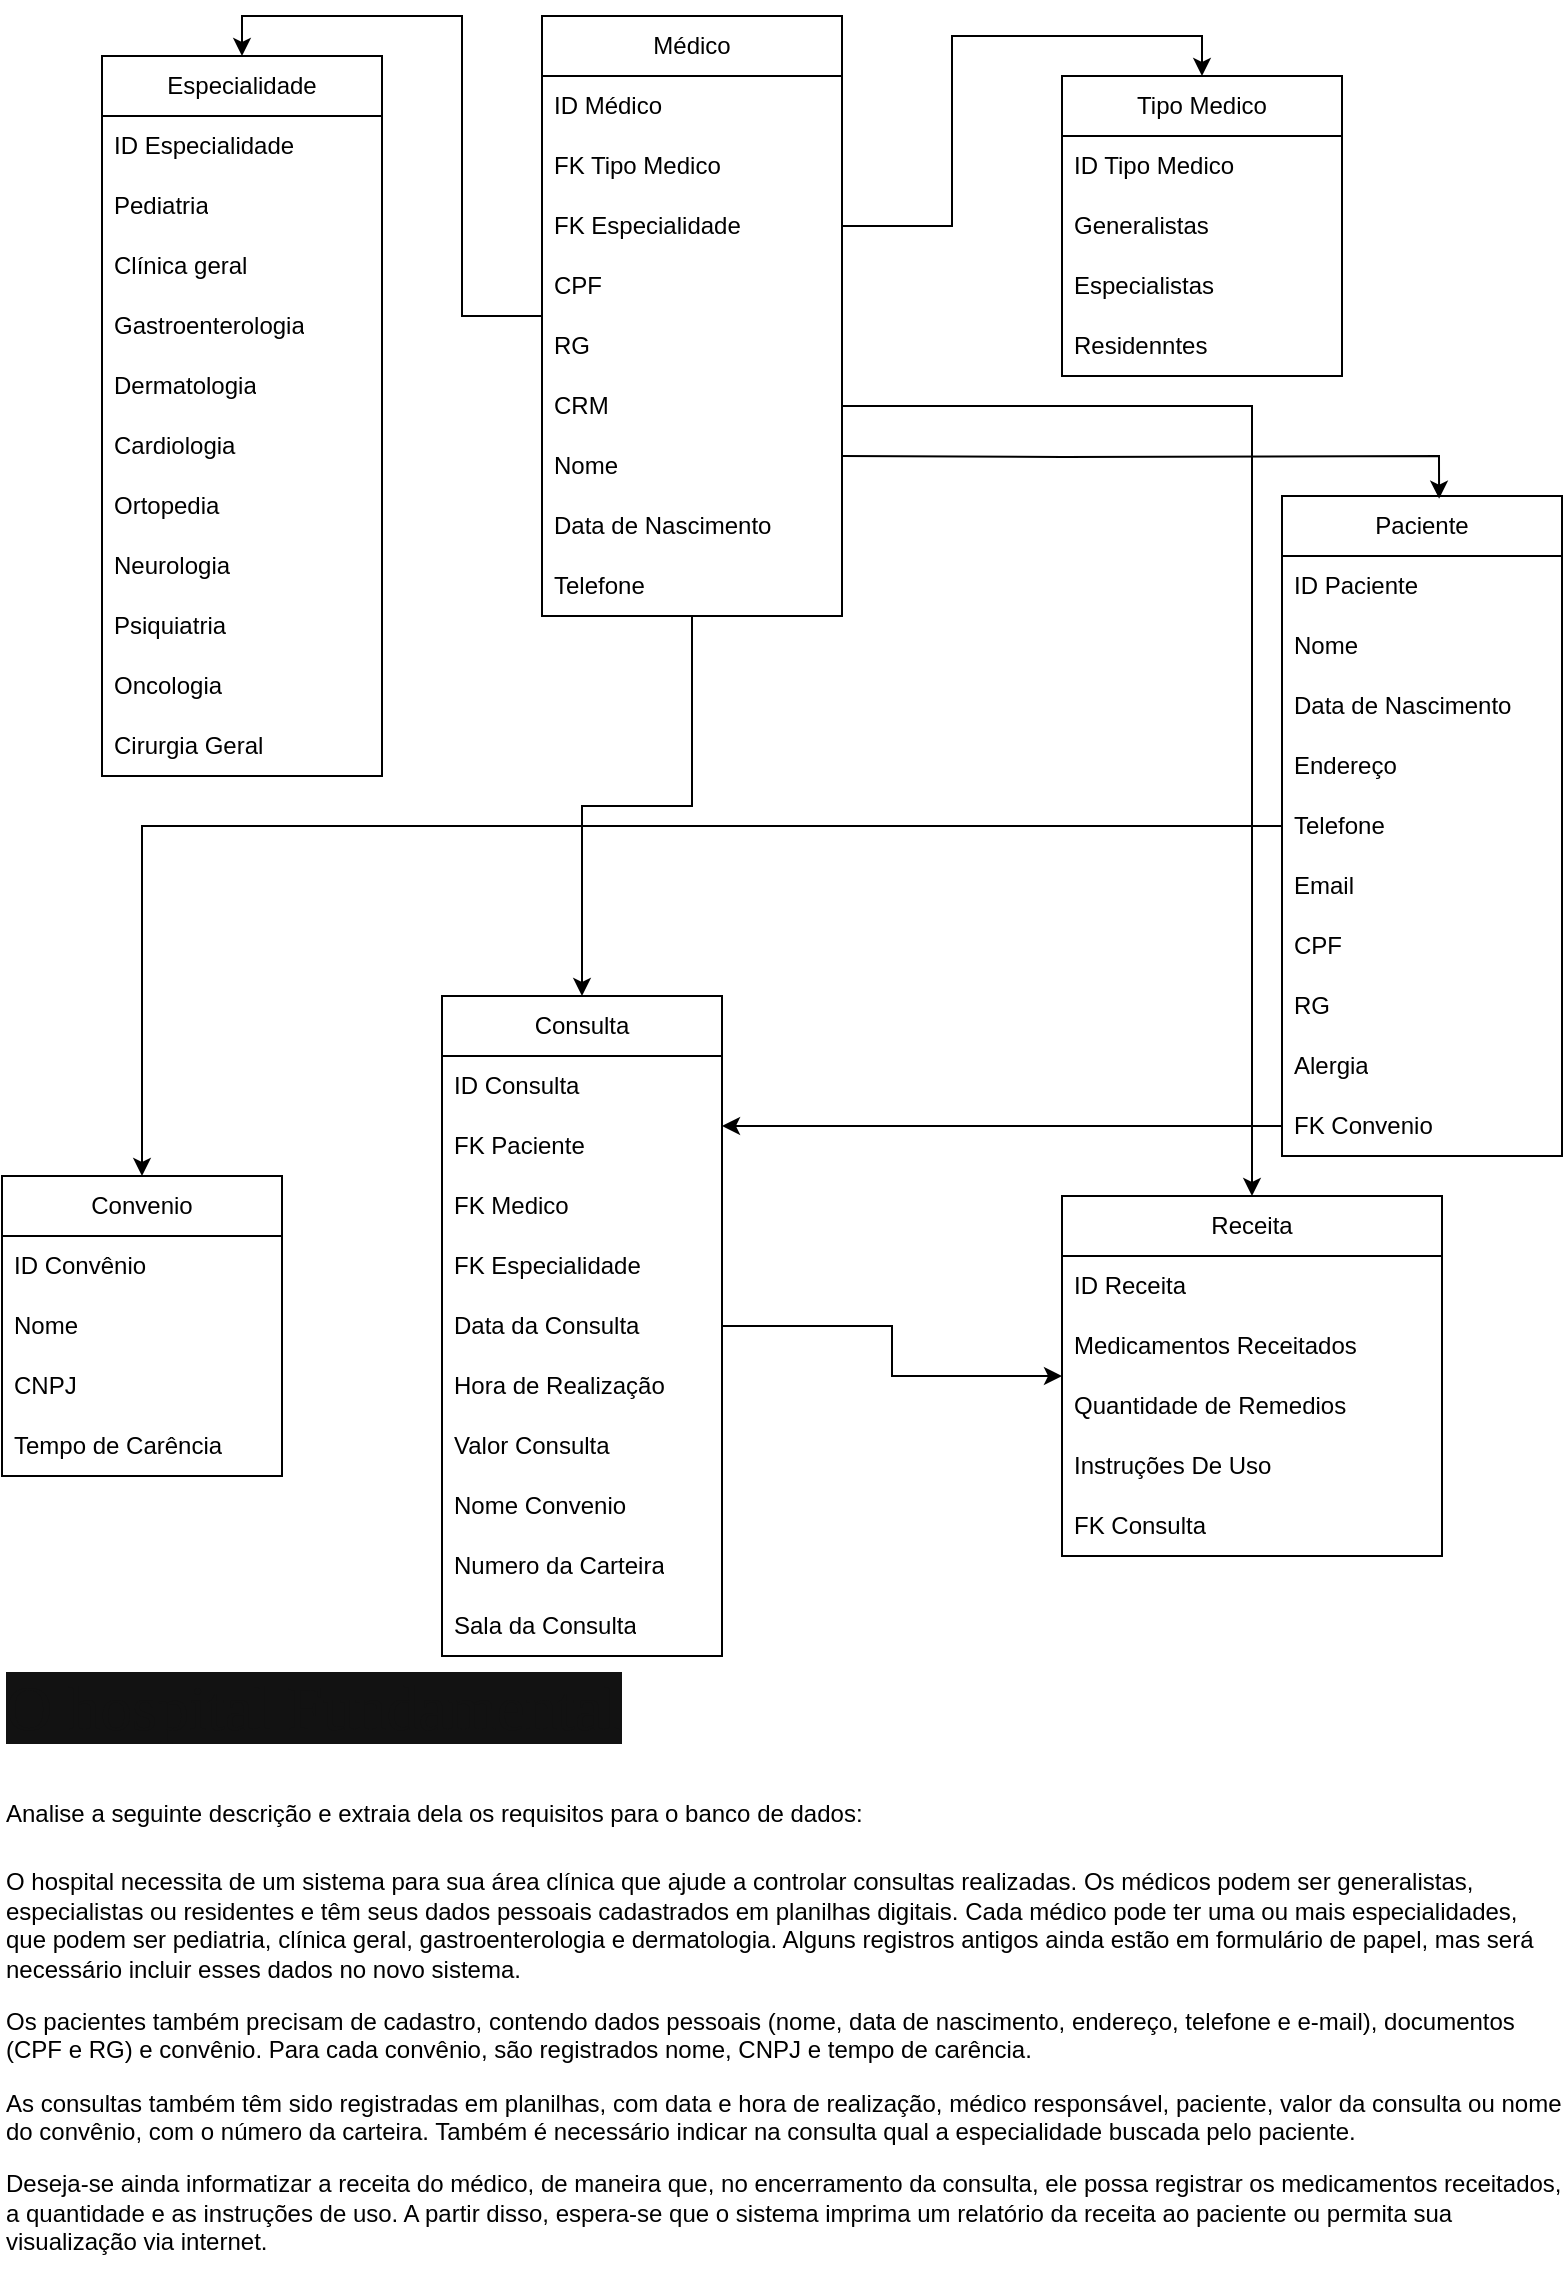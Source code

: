<mxfile version="26.2.14">
  <diagram id="C5RBs43oDa-KdzZeNtuy" name="Page-1">
    <mxGraphModel dx="1629" dy="936" grid="1" gridSize="10" guides="1" tooltips="1" connect="1" arrows="1" fold="1" page="1" pageScale="1" pageWidth="827" pageHeight="1169" math="0" shadow="0">
      <root>
        <mxCell id="WIyWlLk6GJQsqaUBKTNV-0" />
        <mxCell id="WIyWlLk6GJQsqaUBKTNV-1" parent="WIyWlLk6GJQsqaUBKTNV-0" />
        <mxCell id="vYrn_LqcB6N78XJErvun-64" style="edgeStyle=orthogonalEdgeStyle;rounded=0;orthogonalLoop=1;jettySize=auto;html=1;entryX=0.5;entryY=0;entryDx=0;entryDy=0;" edge="1" parent="WIyWlLk6GJQsqaUBKTNV-1" source="vYrn_LqcB6N78XJErvun-0" target="vYrn_LqcB6N78XJErvun-4">
          <mxGeometry relative="1" as="geometry" />
        </mxCell>
        <mxCell id="vYrn_LqcB6N78XJErvun-78" style="edgeStyle=orthogonalEdgeStyle;rounded=0;orthogonalLoop=1;jettySize=auto;html=1;" edge="1" parent="WIyWlLk6GJQsqaUBKTNV-1" source="vYrn_LqcB6N78XJErvun-0" target="vYrn_LqcB6N78XJErvun-22">
          <mxGeometry relative="1" as="geometry" />
        </mxCell>
        <mxCell id="vYrn_LqcB6N78XJErvun-0" value="Médico" style="swimlane;fontStyle=0;childLayout=stackLayout;horizontal=1;startSize=30;horizontalStack=0;resizeParent=1;resizeParentMax=0;resizeLast=0;collapsible=1;marginBottom=0;whiteSpace=wrap;html=1;" vertex="1" parent="WIyWlLk6GJQsqaUBKTNV-1">
          <mxGeometry x="290" y="30" width="150" height="300" as="geometry">
            <mxRectangle x="300" y="220" width="90" height="30" as="alternateBounds" />
          </mxGeometry>
        </mxCell>
        <mxCell id="vYrn_LqcB6N78XJErvun-45" value="ID Médico" style="text;strokeColor=none;fillColor=none;align=left;verticalAlign=middle;spacingLeft=4;spacingRight=4;overflow=hidden;points=[[0,0.5],[1,0.5]];portConstraint=eastwest;rotatable=0;whiteSpace=wrap;html=1;" vertex="1" parent="vYrn_LqcB6N78XJErvun-0">
          <mxGeometry y="30" width="150" height="30" as="geometry" />
        </mxCell>
        <mxCell id="vYrn_LqcB6N78XJErvun-1" value="FK Tipo Medico" style="text;strokeColor=none;fillColor=none;align=left;verticalAlign=middle;spacingLeft=4;spacingRight=4;overflow=hidden;points=[[0,0.5],[1,0.5]];portConstraint=eastwest;rotatable=0;whiteSpace=wrap;html=1;fontColor=light-dark(#000000,#FFFFFF);" vertex="1" parent="vYrn_LqcB6N78XJErvun-0">
          <mxGeometry y="60" width="150" height="30" as="geometry" />
        </mxCell>
        <mxCell id="vYrn_LqcB6N78XJErvun-54" value="FK Especialidade" style="text;strokeColor=none;fillColor=none;align=left;verticalAlign=middle;spacingLeft=4;spacingRight=4;overflow=hidden;points=[[0,0.5],[1,0.5]];portConstraint=eastwest;rotatable=0;whiteSpace=wrap;html=1;" vertex="1" parent="vYrn_LqcB6N78XJErvun-0">
          <mxGeometry y="90" width="150" height="30" as="geometry" />
        </mxCell>
        <mxCell id="vYrn_LqcB6N78XJErvun-50" value="CPF" style="text;strokeColor=none;fillColor=none;align=left;verticalAlign=middle;spacingLeft=4;spacingRight=4;overflow=hidden;points=[[0,0.5],[1,0.5]];portConstraint=eastwest;rotatable=0;whiteSpace=wrap;html=1;" vertex="1" parent="vYrn_LqcB6N78XJErvun-0">
          <mxGeometry y="120" width="150" height="30" as="geometry" />
        </mxCell>
        <mxCell id="vYrn_LqcB6N78XJErvun-51" value="RG" style="text;strokeColor=none;fillColor=none;align=left;verticalAlign=middle;spacingLeft=4;spacingRight=4;overflow=hidden;points=[[0,0.5],[1,0.5]];portConstraint=eastwest;rotatable=0;whiteSpace=wrap;html=1;" vertex="1" parent="vYrn_LqcB6N78XJErvun-0">
          <mxGeometry y="150" width="150" height="30" as="geometry" />
        </mxCell>
        <mxCell id="vYrn_LqcB6N78XJErvun-52" value="CRM" style="text;strokeColor=none;fillColor=none;align=left;verticalAlign=middle;spacingLeft=4;spacingRight=4;overflow=hidden;points=[[0,0.5],[1,0.5]];portConstraint=eastwest;rotatable=0;whiteSpace=wrap;html=1;" vertex="1" parent="vYrn_LqcB6N78XJErvun-0">
          <mxGeometry y="180" width="150" height="30" as="geometry" />
        </mxCell>
        <mxCell id="vYrn_LqcB6N78XJErvun-63" value="Nome" style="text;strokeColor=none;fillColor=none;align=left;verticalAlign=middle;spacingLeft=4;spacingRight=4;overflow=hidden;points=[[0,0.5],[1,0.5]];portConstraint=eastwest;rotatable=0;whiteSpace=wrap;html=1;" vertex="1" parent="vYrn_LqcB6N78XJErvun-0">
          <mxGeometry y="210" width="150" height="30" as="geometry" />
        </mxCell>
        <mxCell id="vYrn_LqcB6N78XJErvun-62" value="Data de Nascimento" style="text;strokeColor=none;fillColor=none;align=left;verticalAlign=middle;spacingLeft=4;spacingRight=4;overflow=hidden;points=[[0,0.5],[1,0.5]];portConstraint=eastwest;rotatable=0;whiteSpace=wrap;html=1;" vertex="1" parent="vYrn_LqcB6N78XJErvun-0">
          <mxGeometry y="240" width="150" height="30" as="geometry" />
        </mxCell>
        <mxCell id="vYrn_LqcB6N78XJErvun-86" value="Telefone" style="text;strokeColor=none;fillColor=none;align=left;verticalAlign=middle;spacingLeft=4;spacingRight=4;overflow=hidden;points=[[0,0.5],[1,0.5]];portConstraint=eastwest;rotatable=0;whiteSpace=wrap;html=1;" vertex="1" parent="vYrn_LqcB6N78XJErvun-0">
          <mxGeometry y="270" width="150" height="30" as="geometry" />
        </mxCell>
        <mxCell id="vYrn_LqcB6N78XJErvun-4" value="Especialidade" style="swimlane;fontStyle=0;childLayout=stackLayout;horizontal=1;startSize=30;horizontalStack=0;resizeParent=1;resizeParentMax=0;resizeLast=0;collapsible=1;marginBottom=0;whiteSpace=wrap;html=1;" vertex="1" parent="WIyWlLk6GJQsqaUBKTNV-1">
          <mxGeometry x="70" y="50" width="140" height="360" as="geometry" />
        </mxCell>
        <mxCell id="vYrn_LqcB6N78XJErvun-44" value="ID Especialidade" style="text;strokeColor=none;fillColor=none;align=left;verticalAlign=middle;spacingLeft=4;spacingRight=4;overflow=hidden;points=[[0,0.5],[1,0.5]];portConstraint=eastwest;rotatable=0;whiteSpace=wrap;html=1;" vertex="1" parent="vYrn_LqcB6N78XJErvun-4">
          <mxGeometry y="30" width="140" height="30" as="geometry" />
        </mxCell>
        <mxCell id="vYrn_LqcB6N78XJErvun-5" value="Pediatria" style="text;strokeColor=none;fillColor=none;align=left;verticalAlign=middle;spacingLeft=4;spacingRight=4;overflow=hidden;points=[[0,0.5],[1,0.5]];portConstraint=eastwest;rotatable=0;whiteSpace=wrap;html=1;" vertex="1" parent="vYrn_LqcB6N78XJErvun-4">
          <mxGeometry y="60" width="140" height="30" as="geometry" />
        </mxCell>
        <mxCell id="vYrn_LqcB6N78XJErvun-6" value="Clínica geral" style="text;strokeColor=none;fillColor=none;align=left;verticalAlign=middle;spacingLeft=4;spacingRight=4;overflow=hidden;points=[[0,0.5],[1,0.5]];portConstraint=eastwest;rotatable=0;whiteSpace=wrap;html=1;" vertex="1" parent="vYrn_LqcB6N78XJErvun-4">
          <mxGeometry y="90" width="140" height="30" as="geometry" />
        </mxCell>
        <mxCell id="vYrn_LqcB6N78XJErvun-7" value="Gastroenterologia" style="text;strokeColor=none;fillColor=none;align=left;verticalAlign=middle;spacingLeft=4;spacingRight=4;overflow=hidden;points=[[0,0.5],[1,0.5]];portConstraint=eastwest;rotatable=0;whiteSpace=wrap;html=1;" vertex="1" parent="vYrn_LqcB6N78XJErvun-4">
          <mxGeometry y="120" width="140" height="30" as="geometry" />
        </mxCell>
        <mxCell id="vYrn_LqcB6N78XJErvun-8" value="Dermatologia" style="text;strokeColor=none;fillColor=none;align=left;verticalAlign=middle;spacingLeft=4;spacingRight=4;overflow=hidden;points=[[0,0.5],[1,0.5]];portConstraint=eastwest;rotatable=0;whiteSpace=wrap;html=1;" vertex="1" parent="vYrn_LqcB6N78XJErvun-4">
          <mxGeometry y="150" width="140" height="30" as="geometry" />
        </mxCell>
        <mxCell id="vYrn_LqcB6N78XJErvun-65" value="Cardiologia" style="text;strokeColor=none;fillColor=none;align=left;verticalAlign=middle;spacingLeft=4;spacingRight=4;overflow=hidden;points=[[0,0.5],[1,0.5]];portConstraint=eastwest;rotatable=0;whiteSpace=wrap;html=1;" vertex="1" parent="vYrn_LqcB6N78XJErvun-4">
          <mxGeometry y="180" width="140" height="30" as="geometry" />
        </mxCell>
        <mxCell id="vYrn_LqcB6N78XJErvun-66" value="Ortopedia" style="text;strokeColor=none;fillColor=none;align=left;verticalAlign=middle;spacingLeft=4;spacingRight=4;overflow=hidden;points=[[0,0.5],[1,0.5]];portConstraint=eastwest;rotatable=0;whiteSpace=wrap;html=1;" vertex="1" parent="vYrn_LqcB6N78XJErvun-4">
          <mxGeometry y="210" width="140" height="30" as="geometry" />
        </mxCell>
        <mxCell id="vYrn_LqcB6N78XJErvun-67" value="Neurologia" style="text;strokeColor=none;fillColor=none;align=left;verticalAlign=middle;spacingLeft=4;spacingRight=4;overflow=hidden;points=[[0,0.5],[1,0.5]];portConstraint=eastwest;rotatable=0;whiteSpace=wrap;html=1;" vertex="1" parent="vYrn_LqcB6N78XJErvun-4">
          <mxGeometry y="240" width="140" height="30" as="geometry" />
        </mxCell>
        <mxCell id="vYrn_LqcB6N78XJErvun-68" value="Psiquiatria" style="text;strokeColor=none;fillColor=none;align=left;verticalAlign=middle;spacingLeft=4;spacingRight=4;overflow=hidden;points=[[0,0.5],[1,0.5]];portConstraint=eastwest;rotatable=0;whiteSpace=wrap;html=1;" vertex="1" parent="vYrn_LqcB6N78XJErvun-4">
          <mxGeometry y="270" width="140" height="30" as="geometry" />
        </mxCell>
        <mxCell id="vYrn_LqcB6N78XJErvun-69" value="Oncologia" style="text;strokeColor=none;fillColor=none;align=left;verticalAlign=middle;spacingLeft=4;spacingRight=4;overflow=hidden;points=[[0,0.5],[1,0.5]];portConstraint=eastwest;rotatable=0;whiteSpace=wrap;html=1;" vertex="1" parent="vYrn_LqcB6N78XJErvun-4">
          <mxGeometry y="300" width="140" height="30" as="geometry" />
        </mxCell>
        <mxCell id="vYrn_LqcB6N78XJErvun-70" value="Cirurgia Geral" style="text;strokeColor=none;fillColor=none;align=left;verticalAlign=middle;spacingLeft=4;spacingRight=4;overflow=hidden;points=[[0,0.5],[1,0.5]];portConstraint=eastwest;rotatable=0;whiteSpace=wrap;html=1;" vertex="1" parent="vYrn_LqcB6N78XJErvun-4">
          <mxGeometry y="330" width="140" height="30" as="geometry" />
        </mxCell>
        <mxCell id="vYrn_LqcB6N78XJErvun-42" style="edgeStyle=orthogonalEdgeStyle;rounded=0;orthogonalLoop=1;jettySize=auto;html=1;exitX=0;exitY=0.5;exitDx=0;exitDy=0;" edge="1" parent="WIyWlLk6GJQsqaUBKTNV-1" source="vYrn_LqcB6N78XJErvun-40" target="vYrn_LqcB6N78XJErvun-22">
          <mxGeometry relative="1" as="geometry">
            <mxPoint x="735.0" y="584.5" as="sourcePoint" />
            <mxPoint x="440" y="804.5" as="targetPoint" />
            <Array as="points">
              <mxPoint x="320" y="585" />
              <mxPoint x="320" y="685" />
            </Array>
          </mxGeometry>
        </mxCell>
        <mxCell id="vYrn_LqcB6N78XJErvun-10" value="Paciente" style="swimlane;fontStyle=0;childLayout=stackLayout;horizontal=1;startSize=30;horizontalStack=0;resizeParent=1;resizeParentMax=0;resizeLast=0;collapsible=1;marginBottom=0;whiteSpace=wrap;html=1;" vertex="1" parent="WIyWlLk6GJQsqaUBKTNV-1">
          <mxGeometry x="660" y="270" width="140" height="330" as="geometry" />
        </mxCell>
        <mxCell id="vYrn_LqcB6N78XJErvun-46" value="ID Paciente" style="text;strokeColor=none;fillColor=none;align=left;verticalAlign=middle;spacingLeft=4;spacingRight=4;overflow=hidden;points=[[0,0.5],[1,0.5]];portConstraint=eastwest;rotatable=0;whiteSpace=wrap;html=1;" vertex="1" parent="vYrn_LqcB6N78XJErvun-10">
          <mxGeometry y="30" width="140" height="30" as="geometry" />
        </mxCell>
        <mxCell id="vYrn_LqcB6N78XJErvun-11" value="Nome" style="text;strokeColor=none;fillColor=none;align=left;verticalAlign=middle;spacingLeft=4;spacingRight=4;overflow=hidden;points=[[0,0.5],[1,0.5]];portConstraint=eastwest;rotatable=0;whiteSpace=wrap;html=1;" vertex="1" parent="vYrn_LqcB6N78XJErvun-10">
          <mxGeometry y="60" width="140" height="30" as="geometry" />
        </mxCell>
        <mxCell id="vYrn_LqcB6N78XJErvun-12" value="Data de Nascimento" style="text;strokeColor=none;fillColor=none;align=left;verticalAlign=middle;spacingLeft=4;spacingRight=4;overflow=hidden;points=[[0,0.5],[1,0.5]];portConstraint=eastwest;rotatable=0;whiteSpace=wrap;html=1;" vertex="1" parent="vYrn_LqcB6N78XJErvun-10">
          <mxGeometry y="90" width="140" height="30" as="geometry" />
        </mxCell>
        <mxCell id="vYrn_LqcB6N78XJErvun-14" value="Endereço" style="text;strokeColor=none;fillColor=none;align=left;verticalAlign=middle;spacingLeft=4;spacingRight=4;overflow=hidden;points=[[0,0.5],[1,0.5]];portConstraint=eastwest;rotatable=0;whiteSpace=wrap;html=1;" vertex="1" parent="vYrn_LqcB6N78XJErvun-10">
          <mxGeometry y="120" width="140" height="30" as="geometry" />
        </mxCell>
        <mxCell id="vYrn_LqcB6N78XJErvun-15" value="Telefone" style="text;strokeColor=none;fillColor=none;align=left;verticalAlign=middle;spacingLeft=4;spacingRight=4;overflow=hidden;points=[[0,0.5],[1,0.5]];portConstraint=eastwest;rotatable=0;whiteSpace=wrap;html=1;" vertex="1" parent="vYrn_LqcB6N78XJErvun-10">
          <mxGeometry y="150" width="140" height="30" as="geometry" />
        </mxCell>
        <mxCell id="vYrn_LqcB6N78XJErvun-39" value="Email" style="text;strokeColor=none;fillColor=none;align=left;verticalAlign=middle;spacingLeft=4;spacingRight=4;overflow=hidden;points=[[0,0.5],[1,0.5]];portConstraint=eastwest;rotatable=0;whiteSpace=wrap;html=1;" vertex="1" parent="vYrn_LqcB6N78XJErvun-10">
          <mxGeometry y="180" width="140" height="30" as="geometry" />
        </mxCell>
        <mxCell id="vYrn_LqcB6N78XJErvun-16" value="CPF" style="text;strokeColor=none;fillColor=none;align=left;verticalAlign=middle;spacingLeft=4;spacingRight=4;overflow=hidden;points=[[0,0.5],[1,0.5]];portConstraint=eastwest;rotatable=0;whiteSpace=wrap;html=1;" vertex="1" parent="vYrn_LqcB6N78XJErvun-10">
          <mxGeometry y="210" width="140" height="30" as="geometry" />
        </mxCell>
        <mxCell id="vYrn_LqcB6N78XJErvun-17" value="RG" style="text;strokeColor=none;fillColor=none;align=left;verticalAlign=middle;spacingLeft=4;spacingRight=4;overflow=hidden;points=[[0,0.5],[1,0.5]];portConstraint=eastwest;rotatable=0;whiteSpace=wrap;html=1;" vertex="1" parent="vYrn_LqcB6N78XJErvun-10">
          <mxGeometry y="240" width="140" height="30" as="geometry" />
        </mxCell>
        <mxCell id="vYrn_LqcB6N78XJErvun-76" value="Alergia" style="text;strokeColor=none;fillColor=none;align=left;verticalAlign=middle;spacingLeft=4;spacingRight=4;overflow=hidden;points=[[0,0.5],[1,0.5]];portConstraint=eastwest;rotatable=0;whiteSpace=wrap;html=1;" vertex="1" parent="vYrn_LqcB6N78XJErvun-10">
          <mxGeometry y="270" width="140" height="30" as="geometry" />
        </mxCell>
        <mxCell id="vYrn_LqcB6N78XJErvun-40" value="FK Convenio" style="text;strokeColor=none;fillColor=none;align=left;verticalAlign=middle;spacingLeft=4;spacingRight=4;overflow=hidden;points=[[0,0.5],[1,0.5]];portConstraint=eastwest;rotatable=0;whiteSpace=wrap;html=1;" vertex="1" parent="vYrn_LqcB6N78XJErvun-10">
          <mxGeometry y="300" width="140" height="30" as="geometry" />
        </mxCell>
        <mxCell id="vYrn_LqcB6N78XJErvun-18" value="Convenio" style="swimlane;fontStyle=0;childLayout=stackLayout;horizontal=1;startSize=30;horizontalStack=0;resizeParent=1;resizeParentMax=0;resizeLast=0;collapsible=1;marginBottom=0;whiteSpace=wrap;html=1;" vertex="1" parent="WIyWlLk6GJQsqaUBKTNV-1">
          <mxGeometry x="20" y="610" width="140" height="150" as="geometry" />
        </mxCell>
        <mxCell id="vYrn_LqcB6N78XJErvun-47" value="ID Convênio" style="text;strokeColor=none;fillColor=none;align=left;verticalAlign=middle;spacingLeft=4;spacingRight=4;overflow=hidden;points=[[0,0.5],[1,0.5]];portConstraint=eastwest;rotatable=0;whiteSpace=wrap;html=1;" vertex="1" parent="vYrn_LqcB6N78XJErvun-18">
          <mxGeometry y="30" width="140" height="30" as="geometry" />
        </mxCell>
        <mxCell id="vYrn_LqcB6N78XJErvun-19" value="Nome" style="text;strokeColor=none;fillColor=none;align=left;verticalAlign=middle;spacingLeft=4;spacingRight=4;overflow=hidden;points=[[0,0.5],[1,0.5]];portConstraint=eastwest;rotatable=0;whiteSpace=wrap;html=1;" vertex="1" parent="vYrn_LqcB6N78XJErvun-18">
          <mxGeometry y="60" width="140" height="30" as="geometry" />
        </mxCell>
        <mxCell id="vYrn_LqcB6N78XJErvun-20" value="CNPJ" style="text;strokeColor=none;fillColor=none;align=left;verticalAlign=middle;spacingLeft=4;spacingRight=4;overflow=hidden;points=[[0,0.5],[1,0.5]];portConstraint=eastwest;rotatable=0;whiteSpace=wrap;html=1;" vertex="1" parent="vYrn_LqcB6N78XJErvun-18">
          <mxGeometry y="90" width="140" height="30" as="geometry" />
        </mxCell>
        <mxCell id="vYrn_LqcB6N78XJErvun-21" value="Tempo de Carência" style="text;strokeColor=none;fillColor=none;align=left;verticalAlign=middle;spacingLeft=4;spacingRight=4;overflow=hidden;points=[[0,0.5],[1,0.5]];portConstraint=eastwest;rotatable=0;whiteSpace=wrap;html=1;" vertex="1" parent="vYrn_LqcB6N78XJErvun-18">
          <mxGeometry y="120" width="140" height="30" as="geometry" />
        </mxCell>
        <mxCell id="vYrn_LqcB6N78XJErvun-43" style="edgeStyle=orthogonalEdgeStyle;rounded=0;orthogonalLoop=1;jettySize=auto;html=1;" edge="1" parent="WIyWlLk6GJQsqaUBKTNV-1" source="vYrn_LqcB6N78XJErvun-22" target="vYrn_LqcB6N78XJErvun-32">
          <mxGeometry relative="1" as="geometry" />
        </mxCell>
        <mxCell id="vYrn_LqcB6N78XJErvun-22" value="Consulta" style="swimlane;fontStyle=0;childLayout=stackLayout;horizontal=1;startSize=30;horizontalStack=0;resizeParent=1;resizeParentMax=0;resizeLast=0;collapsible=1;marginBottom=0;whiteSpace=wrap;html=1;" vertex="1" parent="WIyWlLk6GJQsqaUBKTNV-1">
          <mxGeometry x="240" y="520" width="140" height="330" as="geometry" />
        </mxCell>
        <mxCell id="vYrn_LqcB6N78XJErvun-48" value="ID Consulta" style="text;strokeColor=none;fillColor=none;align=left;verticalAlign=middle;spacingLeft=4;spacingRight=4;overflow=hidden;points=[[0,0.5],[1,0.5]];portConstraint=eastwest;rotatable=0;whiteSpace=wrap;html=1;" vertex="1" parent="vYrn_LqcB6N78XJErvun-22">
          <mxGeometry y="30" width="140" height="30" as="geometry" />
        </mxCell>
        <mxCell id="vYrn_LqcB6N78XJErvun-26" value="FK Paciente" style="text;strokeColor=none;fillColor=none;align=left;verticalAlign=middle;spacingLeft=4;spacingRight=4;overflow=hidden;points=[[0,0.5],[1,0.5]];portConstraint=eastwest;rotatable=0;whiteSpace=wrap;html=1;" vertex="1" parent="vYrn_LqcB6N78XJErvun-22">
          <mxGeometry y="60" width="140" height="30" as="geometry" />
        </mxCell>
        <mxCell id="vYrn_LqcB6N78XJErvun-25" value="FK Medico" style="text;strokeColor=none;fillColor=none;align=left;verticalAlign=middle;spacingLeft=4;spacingRight=4;overflow=hidden;points=[[0,0.5],[1,0.5]];portConstraint=eastwest;rotatable=0;whiteSpace=wrap;html=1;" vertex="1" parent="vYrn_LqcB6N78XJErvun-22">
          <mxGeometry y="90" width="140" height="30" as="geometry" />
        </mxCell>
        <mxCell id="vYrn_LqcB6N78XJErvun-30" value="FK Especialidade" style="text;strokeColor=none;fillColor=none;align=left;verticalAlign=middle;spacingLeft=4;spacingRight=4;overflow=hidden;points=[[0,0.5],[1,0.5]];portConstraint=eastwest;rotatable=0;whiteSpace=wrap;html=1;" vertex="1" parent="vYrn_LqcB6N78XJErvun-22">
          <mxGeometry y="120" width="140" height="30" as="geometry" />
        </mxCell>
        <mxCell id="vYrn_LqcB6N78XJErvun-23" value="Data da Consulta" style="text;strokeColor=none;fillColor=none;align=left;verticalAlign=middle;spacingLeft=4;spacingRight=4;overflow=hidden;points=[[0,0.5],[1,0.5]];portConstraint=eastwest;rotatable=0;whiteSpace=wrap;html=1;" vertex="1" parent="vYrn_LqcB6N78XJErvun-22">
          <mxGeometry y="150" width="140" height="30" as="geometry" />
        </mxCell>
        <mxCell id="vYrn_LqcB6N78XJErvun-24" value="Hora de Realização" style="text;strokeColor=none;fillColor=none;align=left;verticalAlign=middle;spacingLeft=4;spacingRight=4;overflow=hidden;points=[[0,0.5],[1,0.5]];portConstraint=eastwest;rotatable=0;whiteSpace=wrap;html=1;" vertex="1" parent="vYrn_LqcB6N78XJErvun-22">
          <mxGeometry y="180" width="140" height="30" as="geometry" />
        </mxCell>
        <mxCell id="vYrn_LqcB6N78XJErvun-27" value="Valor Consulta" style="text;strokeColor=none;fillColor=none;align=left;verticalAlign=middle;spacingLeft=4;spacingRight=4;overflow=hidden;points=[[0,0.5],[1,0.5]];portConstraint=eastwest;rotatable=0;whiteSpace=wrap;html=1;" vertex="1" parent="vYrn_LqcB6N78XJErvun-22">
          <mxGeometry y="210" width="140" height="30" as="geometry" />
        </mxCell>
        <mxCell id="vYrn_LqcB6N78XJErvun-28" value="Nome Convenio&amp;nbsp;" style="text;strokeColor=none;fillColor=none;align=left;verticalAlign=middle;spacingLeft=4;spacingRight=4;overflow=hidden;points=[[0,0.5],[1,0.5]];portConstraint=eastwest;rotatable=0;whiteSpace=wrap;html=1;" vertex="1" parent="vYrn_LqcB6N78XJErvun-22">
          <mxGeometry y="240" width="140" height="30" as="geometry" />
        </mxCell>
        <mxCell id="vYrn_LqcB6N78XJErvun-29" value="Numero da Carteira" style="text;strokeColor=none;fillColor=none;align=left;verticalAlign=middle;spacingLeft=4;spacingRight=4;overflow=hidden;points=[[0,0.5],[1,0.5]];portConstraint=eastwest;rotatable=0;whiteSpace=wrap;html=1;" vertex="1" parent="vYrn_LqcB6N78XJErvun-22">
          <mxGeometry y="270" width="140" height="30" as="geometry" />
        </mxCell>
        <mxCell id="vYrn_LqcB6N78XJErvun-77" value="Sala da Consulta" style="text;strokeColor=none;fillColor=none;align=left;verticalAlign=middle;spacingLeft=4;spacingRight=4;overflow=hidden;points=[[0,0.5],[1,0.5]];portConstraint=eastwest;rotatable=0;whiteSpace=wrap;html=1;" vertex="1" parent="vYrn_LqcB6N78XJErvun-22">
          <mxGeometry y="300" width="140" height="30" as="geometry" />
        </mxCell>
        <mxCell id="vYrn_LqcB6N78XJErvun-32" value="Receita" style="swimlane;fontStyle=0;childLayout=stackLayout;horizontal=1;startSize=30;horizontalStack=0;resizeParent=1;resizeParentMax=0;resizeLast=0;collapsible=1;marginBottom=0;whiteSpace=wrap;html=1;" vertex="1" parent="WIyWlLk6GJQsqaUBKTNV-1">
          <mxGeometry x="550" y="620" width="190" height="180" as="geometry" />
        </mxCell>
        <mxCell id="vYrn_LqcB6N78XJErvun-49" value="ID Receita" style="text;strokeColor=none;fillColor=none;align=left;verticalAlign=middle;spacingLeft=4;spacingRight=4;overflow=hidden;points=[[0,0.5],[1,0.5]];portConstraint=eastwest;rotatable=0;whiteSpace=wrap;html=1;" vertex="1" parent="vYrn_LqcB6N78XJErvun-32">
          <mxGeometry y="30" width="190" height="30" as="geometry" />
        </mxCell>
        <mxCell id="vYrn_LqcB6N78XJErvun-33" value="Medicamentos Receitados" style="text;strokeColor=none;fillColor=none;align=left;verticalAlign=middle;spacingLeft=4;spacingRight=4;overflow=hidden;points=[[0,0.5],[1,0.5]];portConstraint=eastwest;rotatable=0;whiteSpace=wrap;html=1;" vertex="1" parent="vYrn_LqcB6N78XJErvun-32">
          <mxGeometry y="60" width="190" height="30" as="geometry" />
        </mxCell>
        <mxCell id="vYrn_LqcB6N78XJErvun-34" value="Quantidade de Remedios" style="text;strokeColor=none;fillColor=none;align=left;verticalAlign=middle;spacingLeft=4;spacingRight=4;overflow=hidden;points=[[0,0.5],[1,0.5]];portConstraint=eastwest;rotatable=0;whiteSpace=wrap;html=1;" vertex="1" parent="vYrn_LqcB6N78XJErvun-32">
          <mxGeometry y="90" width="190" height="30" as="geometry" />
        </mxCell>
        <mxCell id="vYrn_LqcB6N78XJErvun-35" value="Instruções De Uso" style="text;strokeColor=none;fillColor=none;align=left;verticalAlign=middle;spacingLeft=4;spacingRight=4;overflow=hidden;points=[[0,0.5],[1,0.5]];portConstraint=eastwest;rotatable=0;whiteSpace=wrap;html=1;" vertex="1" parent="vYrn_LqcB6N78XJErvun-32">
          <mxGeometry y="120" width="190" height="30" as="geometry" />
        </mxCell>
        <mxCell id="vYrn_LqcB6N78XJErvun-87" value="FK Consulta" style="text;strokeColor=none;fillColor=none;align=left;verticalAlign=middle;spacingLeft=4;spacingRight=4;overflow=hidden;points=[[0,0.5],[1,0.5]];portConstraint=eastwest;rotatable=0;whiteSpace=wrap;html=1;" vertex="1" parent="vYrn_LqcB6N78XJErvun-32">
          <mxGeometry y="150" width="190" height="30" as="geometry" />
        </mxCell>
        <mxCell id="vYrn_LqcB6N78XJErvun-41" style="edgeStyle=orthogonalEdgeStyle;rounded=0;orthogonalLoop=1;jettySize=auto;html=1;" edge="1" parent="WIyWlLk6GJQsqaUBKTNV-1" source="vYrn_LqcB6N78XJErvun-10" target="vYrn_LqcB6N78XJErvun-18">
          <mxGeometry relative="1" as="geometry">
            <mxPoint x="648.47" y="510" as="sourcePoint" />
            <mxPoint x="121.53" y="728.75" as="targetPoint" />
          </mxGeometry>
        </mxCell>
        <mxCell id="vYrn_LqcB6N78XJErvun-56" value="Tipo Medico" style="swimlane;fontStyle=0;childLayout=stackLayout;horizontal=1;startSize=30;horizontalStack=0;resizeParent=1;resizeParentMax=0;resizeLast=0;collapsible=1;marginBottom=0;whiteSpace=wrap;html=1;" vertex="1" parent="WIyWlLk6GJQsqaUBKTNV-1">
          <mxGeometry x="550" y="60" width="140" height="150" as="geometry" />
        </mxCell>
        <mxCell id="vYrn_LqcB6N78XJErvun-61" value="ID Tipo Medico" style="text;strokeColor=none;fillColor=none;align=left;verticalAlign=middle;spacingLeft=4;spacingRight=4;overflow=hidden;points=[[0,0.5],[1,0.5]];portConstraint=eastwest;rotatable=0;whiteSpace=wrap;html=1;" vertex="1" parent="vYrn_LqcB6N78XJErvun-56">
          <mxGeometry y="30" width="140" height="30" as="geometry" />
        </mxCell>
        <mxCell id="vYrn_LqcB6N78XJErvun-57" value="Generalistas" style="text;strokeColor=none;fillColor=none;align=left;verticalAlign=middle;spacingLeft=4;spacingRight=4;overflow=hidden;points=[[0,0.5],[1,0.5]];portConstraint=eastwest;rotatable=0;whiteSpace=wrap;html=1;" vertex="1" parent="vYrn_LqcB6N78XJErvun-56">
          <mxGeometry y="60" width="140" height="30" as="geometry" />
        </mxCell>
        <mxCell id="vYrn_LqcB6N78XJErvun-58" value="Especialistas" style="text;strokeColor=none;fillColor=none;align=left;verticalAlign=middle;spacingLeft=4;spacingRight=4;overflow=hidden;points=[[0,0.5],[1,0.5]];portConstraint=eastwest;rotatable=0;whiteSpace=wrap;html=1;" vertex="1" parent="vYrn_LqcB6N78XJErvun-56">
          <mxGeometry y="90" width="140" height="30" as="geometry" />
        </mxCell>
        <mxCell id="vYrn_LqcB6N78XJErvun-59" value="Residenntes" style="text;strokeColor=none;fillColor=none;align=left;verticalAlign=middle;spacingLeft=4;spacingRight=4;overflow=hidden;points=[[0,0.5],[1,0.5]];portConstraint=eastwest;rotatable=0;whiteSpace=wrap;html=1;" vertex="1" parent="vYrn_LqcB6N78XJErvun-56">
          <mxGeometry y="120" width="140" height="30" as="geometry" />
        </mxCell>
        <mxCell id="vYrn_LqcB6N78XJErvun-60" style="edgeStyle=orthogonalEdgeStyle;rounded=0;orthogonalLoop=1;jettySize=auto;html=1;entryX=0.5;entryY=0;entryDx=0;entryDy=0;" edge="1" parent="WIyWlLk6GJQsqaUBKTNV-1" source="vYrn_LqcB6N78XJErvun-54" target="vYrn_LqcB6N78XJErvun-56">
          <mxGeometry relative="1" as="geometry" />
        </mxCell>
        <mxCell id="vYrn_LqcB6N78XJErvun-80" style="edgeStyle=orthogonalEdgeStyle;rounded=0;orthogonalLoop=1;jettySize=auto;html=1;entryX=0.561;entryY=0.004;entryDx=0;entryDy=0;entryPerimeter=0;" edge="1" parent="WIyWlLk6GJQsqaUBKTNV-1" target="vYrn_LqcB6N78XJErvun-10">
          <mxGeometry relative="1" as="geometry">
            <mxPoint x="440" y="250" as="sourcePoint" />
            <mxPoint x="730.0" y="325" as="targetPoint" />
          </mxGeometry>
        </mxCell>
        <mxCell id="vYrn_LqcB6N78XJErvun-84" style="edgeStyle=orthogonalEdgeStyle;rounded=0;orthogonalLoop=1;jettySize=auto;html=1;" edge="1" parent="WIyWlLk6GJQsqaUBKTNV-1" source="vYrn_LqcB6N78XJErvun-52" target="vYrn_LqcB6N78XJErvun-32">
          <mxGeometry relative="1" as="geometry" />
        </mxCell>
        <mxCell id="vYrn_LqcB6N78XJErvun-85" value="&lt;h1 style=&quot;margin-top: 0px;&quot;&gt;&lt;font style=&quot;color: light-dark(rgb(18, 18, 18), rgb(153, 51, 255));&quot; face=&quot;docs-Roboto&quot;&gt;&lt;span style=&quot;font-size: 32px; font-weight: 400; background-color: rgb(18, 18, 18);&quot;&gt;O hospital Fundamental&lt;/span&gt;&lt;/font&gt;&lt;/h1&gt;&lt;h1 style=&quot;margin-top: 0px;&quot;&gt;&lt;span style=&quot;background-color: transparent; color: light-dark(rgb(0, 0, 0), rgb(255, 255, 255)); font-size: 12px; font-weight: normal;&quot;&gt;Analise a seguinte descrição e extraia dela os requisitos para o banco de dados:&lt;/span&gt;&lt;/h1&gt;&lt;p&gt;O hospital necessita de um sistema para sua área clínica que ajude a controlar consultas realizadas. Os médicos podem ser generalistas, especialistas ou residentes e têm seus dados pessoais cadastrados em planilhas digitais. Cada médico pode ter uma ou mais especialidades, que podem ser pediatria, clínica geral, gastroenterologia e dermatologia. Alguns registros antigos ainda estão em formulário de papel, mas será necessário incluir esses dados no novo sistema.&lt;/p&gt;&lt;p&gt;Os pacientes também precisam de cadastro, contendo dados pessoais (nome, data de nascimento, endereço, telefone e e-mail), documentos (CPF e RG) e convênio. Para cada convênio, são registrados nome, CNPJ e tempo de carência.&lt;/p&gt;&lt;p&gt;As consultas também têm sido registradas em planilhas, com data e hora de realização, médico responsável, paciente, valor da consulta ou nome do convênio, com o número da carteira. Também é necessário indicar na consulta qual a especialidade buscada pelo paciente.&lt;/p&gt;&lt;p&gt;Deseja-se ainda informatizar a receita do médico, de maneira que, no encerramento da consulta, ele possa registrar os medicamentos receitados, a quantidade e as instruções de uso. A partir disso, espera-se que o sistema imprima um relatório da receita ao paciente ou permita sua visualização via internet.&lt;/p&gt;" style="text;html=1;whiteSpace=wrap;overflow=hidden;rounded=0;" vertex="1" parent="WIyWlLk6GJQsqaUBKTNV-1">
          <mxGeometry x="20" y="850" width="780" height="310" as="geometry" />
        </mxCell>
      </root>
    </mxGraphModel>
  </diagram>
</mxfile>

